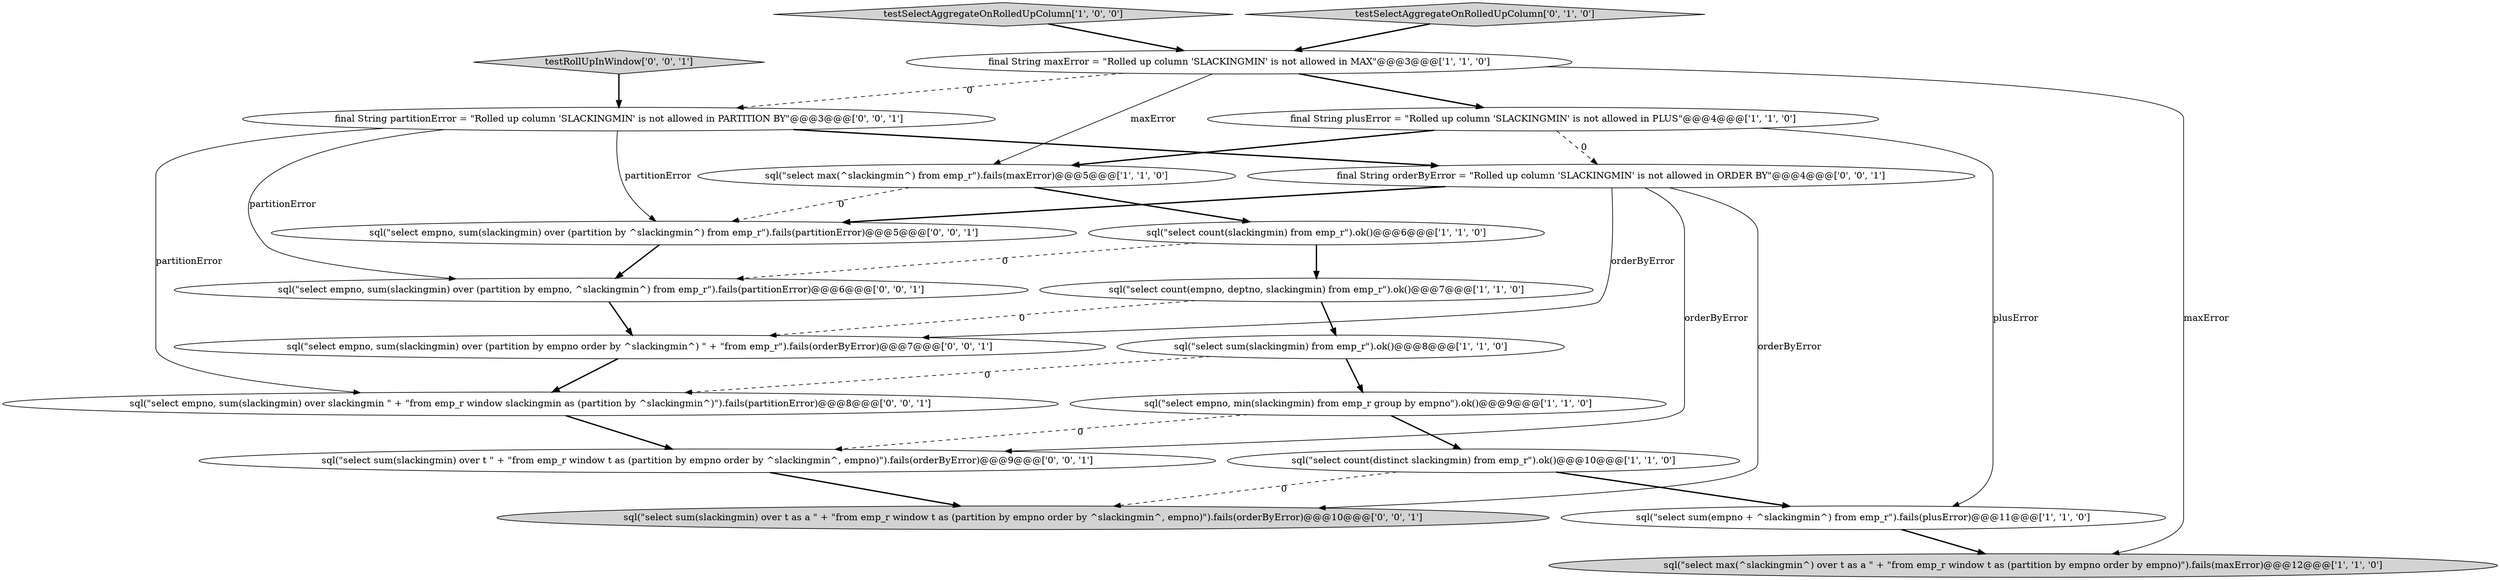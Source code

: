 digraph {
3 [style = filled, label = "final String plusError = \"Rolled up column 'SLACKINGMIN' is not allowed in PLUS\"@@@4@@@['1', '1', '0']", fillcolor = white, shape = ellipse image = "AAA0AAABBB1BBB"];
4 [style = filled, label = "testSelectAggregateOnRolledUpColumn['1', '0', '0']", fillcolor = lightgray, shape = diamond image = "AAA0AAABBB1BBB"];
20 [style = filled, label = "sql(\"select sum(slackingmin) over t \" + \"from emp_r window t as (partition by empno order by ^slackingmin^, empno)\").fails(orderByError)@@@9@@@['0', '0', '1']", fillcolor = white, shape = ellipse image = "AAA0AAABBB3BBB"];
16 [style = filled, label = "testRollUpInWindow['0', '0', '1']", fillcolor = lightgray, shape = diamond image = "AAA0AAABBB3BBB"];
7 [style = filled, label = "final String maxError = \"Rolled up column 'SLACKINGMIN' is not allowed in MAX\"@@@3@@@['1', '1', '0']", fillcolor = white, shape = ellipse image = "AAA0AAABBB1BBB"];
5 [style = filled, label = "sql(\"select count(distinct slackingmin) from emp_r\").ok()@@@10@@@['1', '1', '0']", fillcolor = white, shape = ellipse image = "AAA0AAABBB1BBB"];
6 [style = filled, label = "sql(\"select count(slackingmin) from emp_r\").ok()@@@6@@@['1', '1', '0']", fillcolor = white, shape = ellipse image = "AAA0AAABBB1BBB"];
2 [style = filled, label = "sql(\"select sum(empno + ^slackingmin^) from emp_r\").fails(plusError)@@@11@@@['1', '1', '0']", fillcolor = white, shape = ellipse image = "AAA0AAABBB1BBB"];
10 [style = filled, label = "sql(\"select max(^slackingmin^) from emp_r\").fails(maxError)@@@5@@@['1', '1', '0']", fillcolor = white, shape = ellipse image = "AAA0AAABBB1BBB"];
19 [style = filled, label = "sql(\"select empno, sum(slackingmin) over (partition by empno order by ^slackingmin^) \" + \"from emp_r\").fails(orderByError)@@@7@@@['0', '0', '1']", fillcolor = white, shape = ellipse image = "AAA0AAABBB3BBB"];
9 [style = filled, label = "sql(\"select max(^slackingmin^) over t as a \" + \"from emp_r window t as (partition by empno order by empno)\").fails(maxError)@@@12@@@['1', '1', '0']", fillcolor = lightgray, shape = ellipse image = "AAA0AAABBB1BBB"];
8 [style = filled, label = "sql(\"select sum(slackingmin) from emp_r\").ok()@@@8@@@['1', '1', '0']", fillcolor = white, shape = ellipse image = "AAA0AAABBB1BBB"];
14 [style = filled, label = "sql(\"select empno, sum(slackingmin) over (partition by ^slackingmin^) from emp_r\").fails(partitionError)@@@5@@@['0', '0', '1']", fillcolor = white, shape = ellipse image = "AAA0AAABBB3BBB"];
18 [style = filled, label = "sql(\"select empno, sum(slackingmin) over slackingmin \" + \"from emp_r window slackingmin as (partition by ^slackingmin^)\").fails(partitionError)@@@8@@@['0', '0', '1']", fillcolor = white, shape = ellipse image = "AAA0AAABBB3BBB"];
1 [style = filled, label = "sql(\"select count(empno, deptno, slackingmin) from emp_r\").ok()@@@7@@@['1', '1', '0']", fillcolor = white, shape = ellipse image = "AAA0AAABBB1BBB"];
0 [style = filled, label = "sql(\"select empno, min(slackingmin) from emp_r group by empno\").ok()@@@9@@@['1', '1', '0']", fillcolor = white, shape = ellipse image = "AAA0AAABBB1BBB"];
11 [style = filled, label = "testSelectAggregateOnRolledUpColumn['0', '1', '0']", fillcolor = lightgray, shape = diamond image = "AAA0AAABBB2BBB"];
13 [style = filled, label = "sql(\"select sum(slackingmin) over t as a \" + \"from emp_r window t as (partition by empno order by ^slackingmin^, empno)\").fails(orderByError)@@@10@@@['0', '0', '1']", fillcolor = lightgray, shape = ellipse image = "AAA0AAABBB3BBB"];
12 [style = filled, label = "final String partitionError = \"Rolled up column 'SLACKINGMIN' is not allowed in PARTITION BY\"@@@3@@@['0', '0', '1']", fillcolor = white, shape = ellipse image = "AAA0AAABBB3BBB"];
15 [style = filled, label = "sql(\"select empno, sum(slackingmin) over (partition by empno, ^slackingmin^) from emp_r\").fails(partitionError)@@@6@@@['0', '0', '1']", fillcolor = white, shape = ellipse image = "AAA0AAABBB3BBB"];
17 [style = filled, label = "final String orderByError = \"Rolled up column 'SLACKINGMIN' is not allowed in ORDER BY\"@@@4@@@['0', '0', '1']", fillcolor = white, shape = ellipse image = "AAA0AAABBB3BBB"];
5->13 [style = dashed, label="0"];
19->18 [style = bold, label=""];
20->13 [style = bold, label=""];
1->8 [style = bold, label=""];
17->20 [style = solid, label="orderByError"];
17->13 [style = solid, label="orderByError"];
3->17 [style = dashed, label="0"];
3->2 [style = solid, label="plusError"];
12->17 [style = bold, label=""];
1->19 [style = dashed, label="0"];
2->9 [style = bold, label=""];
15->19 [style = bold, label=""];
0->20 [style = dashed, label="0"];
10->6 [style = bold, label=""];
4->7 [style = bold, label=""];
7->3 [style = bold, label=""];
8->0 [style = bold, label=""];
6->1 [style = bold, label=""];
3->10 [style = bold, label=""];
18->20 [style = bold, label=""];
5->2 [style = bold, label=""];
6->15 [style = dashed, label="0"];
17->14 [style = bold, label=""];
12->15 [style = solid, label="partitionError"];
7->9 [style = solid, label="maxError"];
7->10 [style = solid, label="maxError"];
7->12 [style = dashed, label="0"];
12->18 [style = solid, label="partitionError"];
8->18 [style = dashed, label="0"];
14->15 [style = bold, label=""];
17->19 [style = solid, label="orderByError"];
16->12 [style = bold, label=""];
10->14 [style = dashed, label="0"];
11->7 [style = bold, label=""];
0->5 [style = bold, label=""];
12->14 [style = solid, label="partitionError"];
}

